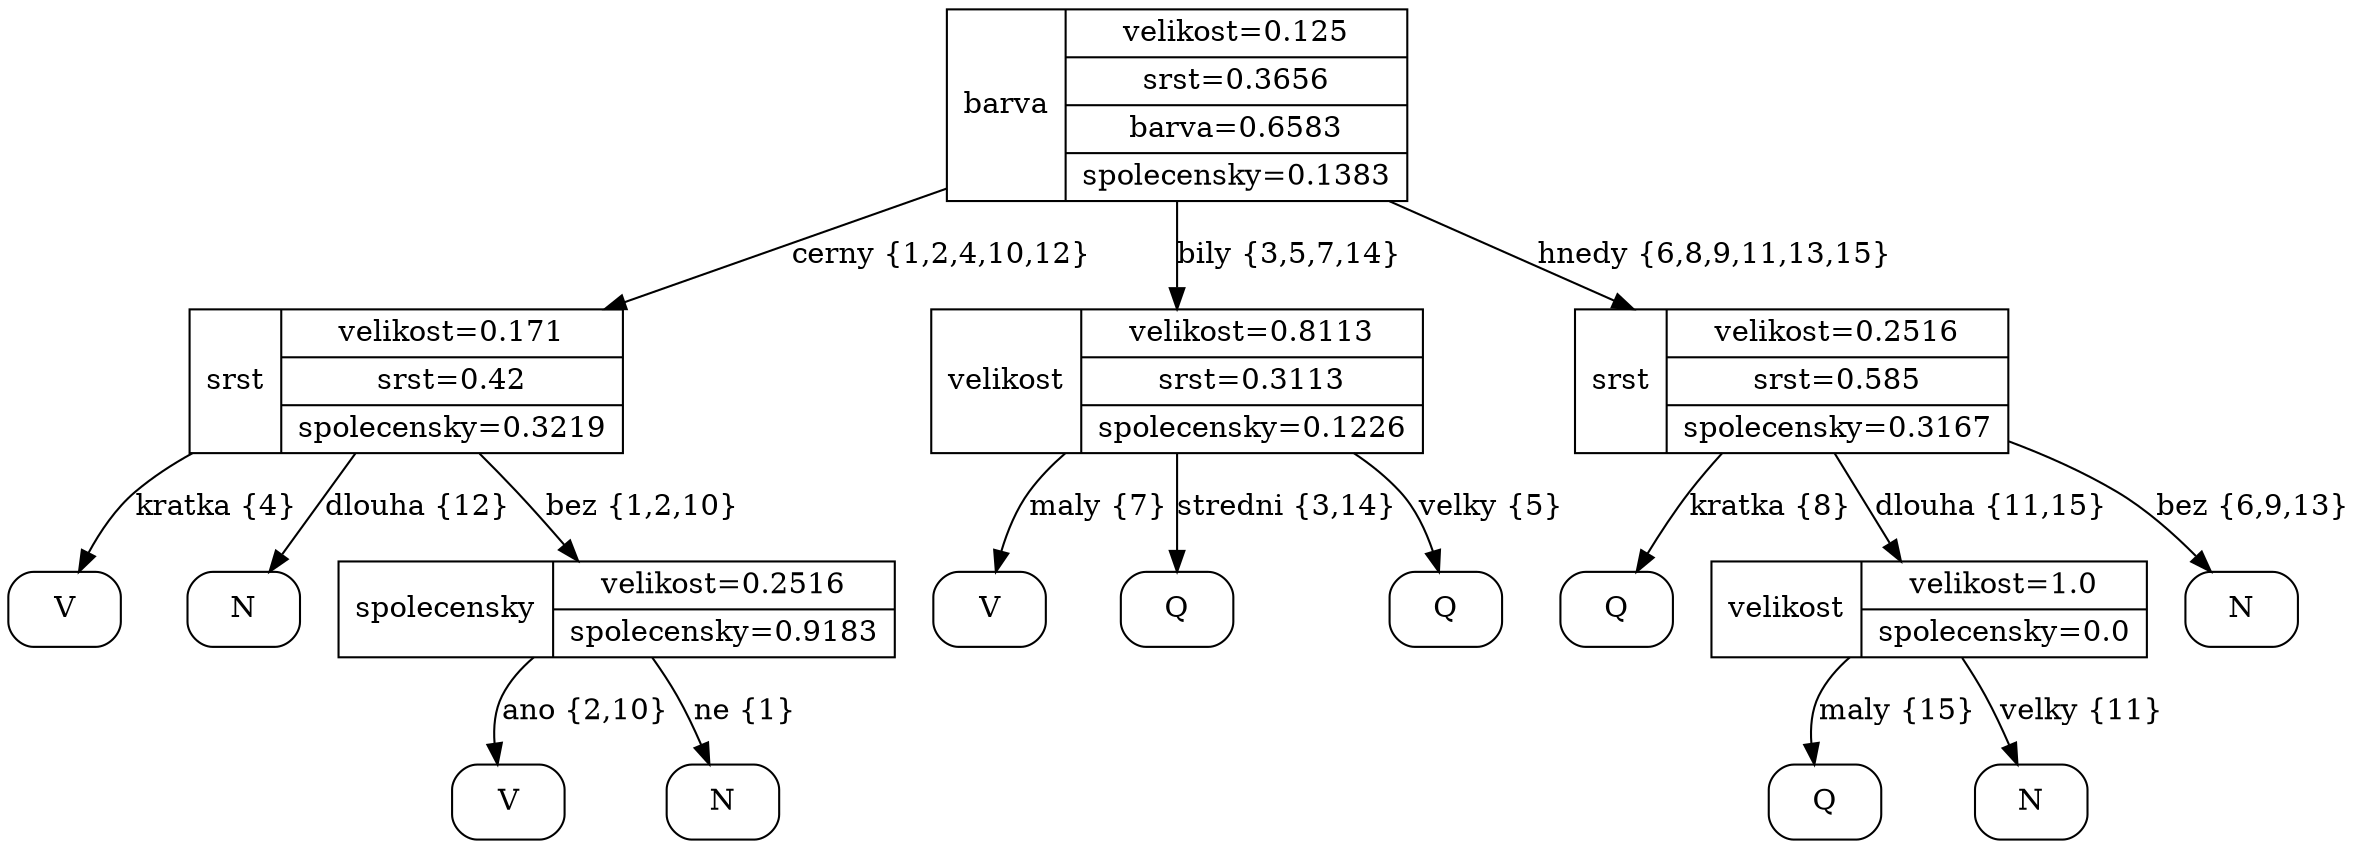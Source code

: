digraph {
    Item1 [shape=record, label="barva|{velikost=0.125|srst=0.3656|barva=0.6583|spolecensky=0.1383}"]
Item1 -> Item20 [label="cerny {1,2,4,10,12}"]
Item20 [shape=record, label="srst|{velikost=0.171|srst=0.42|spolecensky=0.3219}"]
Item20 -> Item210 [label="kratka {4}"]
Item210 [shape=box, style=rounded, label="V"]
Item20 -> Item220 [label="dlouha {12}"]
Item220 [shape=box, style=rounded, label="N"]
Item20 -> Item230 [label="bez {1,2,10}"]
Item230 [shape=record, label="spolecensky|{velikost=0.2516|spolecensky=0.9183}"]
Item230 -> Item2310 [label="ano {2,10}"]
Item2310 [shape=box, style=rounded, label="V"]
Item230 -> Item2320 [label="ne {1}"]
Item2320 [shape=box, style=rounded, label="N"]
Item1 -> Item30 [label="bily {3,5,7,14}"]
Item30 [shape=record, label="velikost|{velikost=0.8113|srst=0.3113|spolecensky=0.1226}"]
Item30 -> Item310 [label="maly {7}"]
Item310 [shape=box, style=rounded, label="V"]
Item30 -> Item320 [label="stredni {3,14}"]
Item320 [shape=box, style=rounded, label="Q"]
Item30 -> Item330 [label="velky {5}"]
Item330 [shape=box, style=rounded, label="Q"]
Item1 -> Item40 [label="hnedy {6,8,9,11,13,15}"]
Item40 [shape=record, label="srst|{velikost=0.2516|srst=0.585|spolecensky=0.3167}"]
Item40 -> Item410 [label="kratka {8}"]
Item410 [shape=box, style=rounded, label="Q"]
Item40 -> Item420 [label="dlouha {11,15}"]
Item420 [shape=record, label="velikost|{velikost=1.0|spolecensky=0.0}"]
Item420 -> Item4210 [label="maly {15}"]
Item4210 [shape=box, style=rounded, label="Q"]
Item420 -> Item4220 [label="velky {11}"]
Item4220 [shape=box, style=rounded, label="N"]
Item40 -> Item430 [label="bez {6,9,13}"]
Item430 [shape=box, style=rounded, label="N"]
}